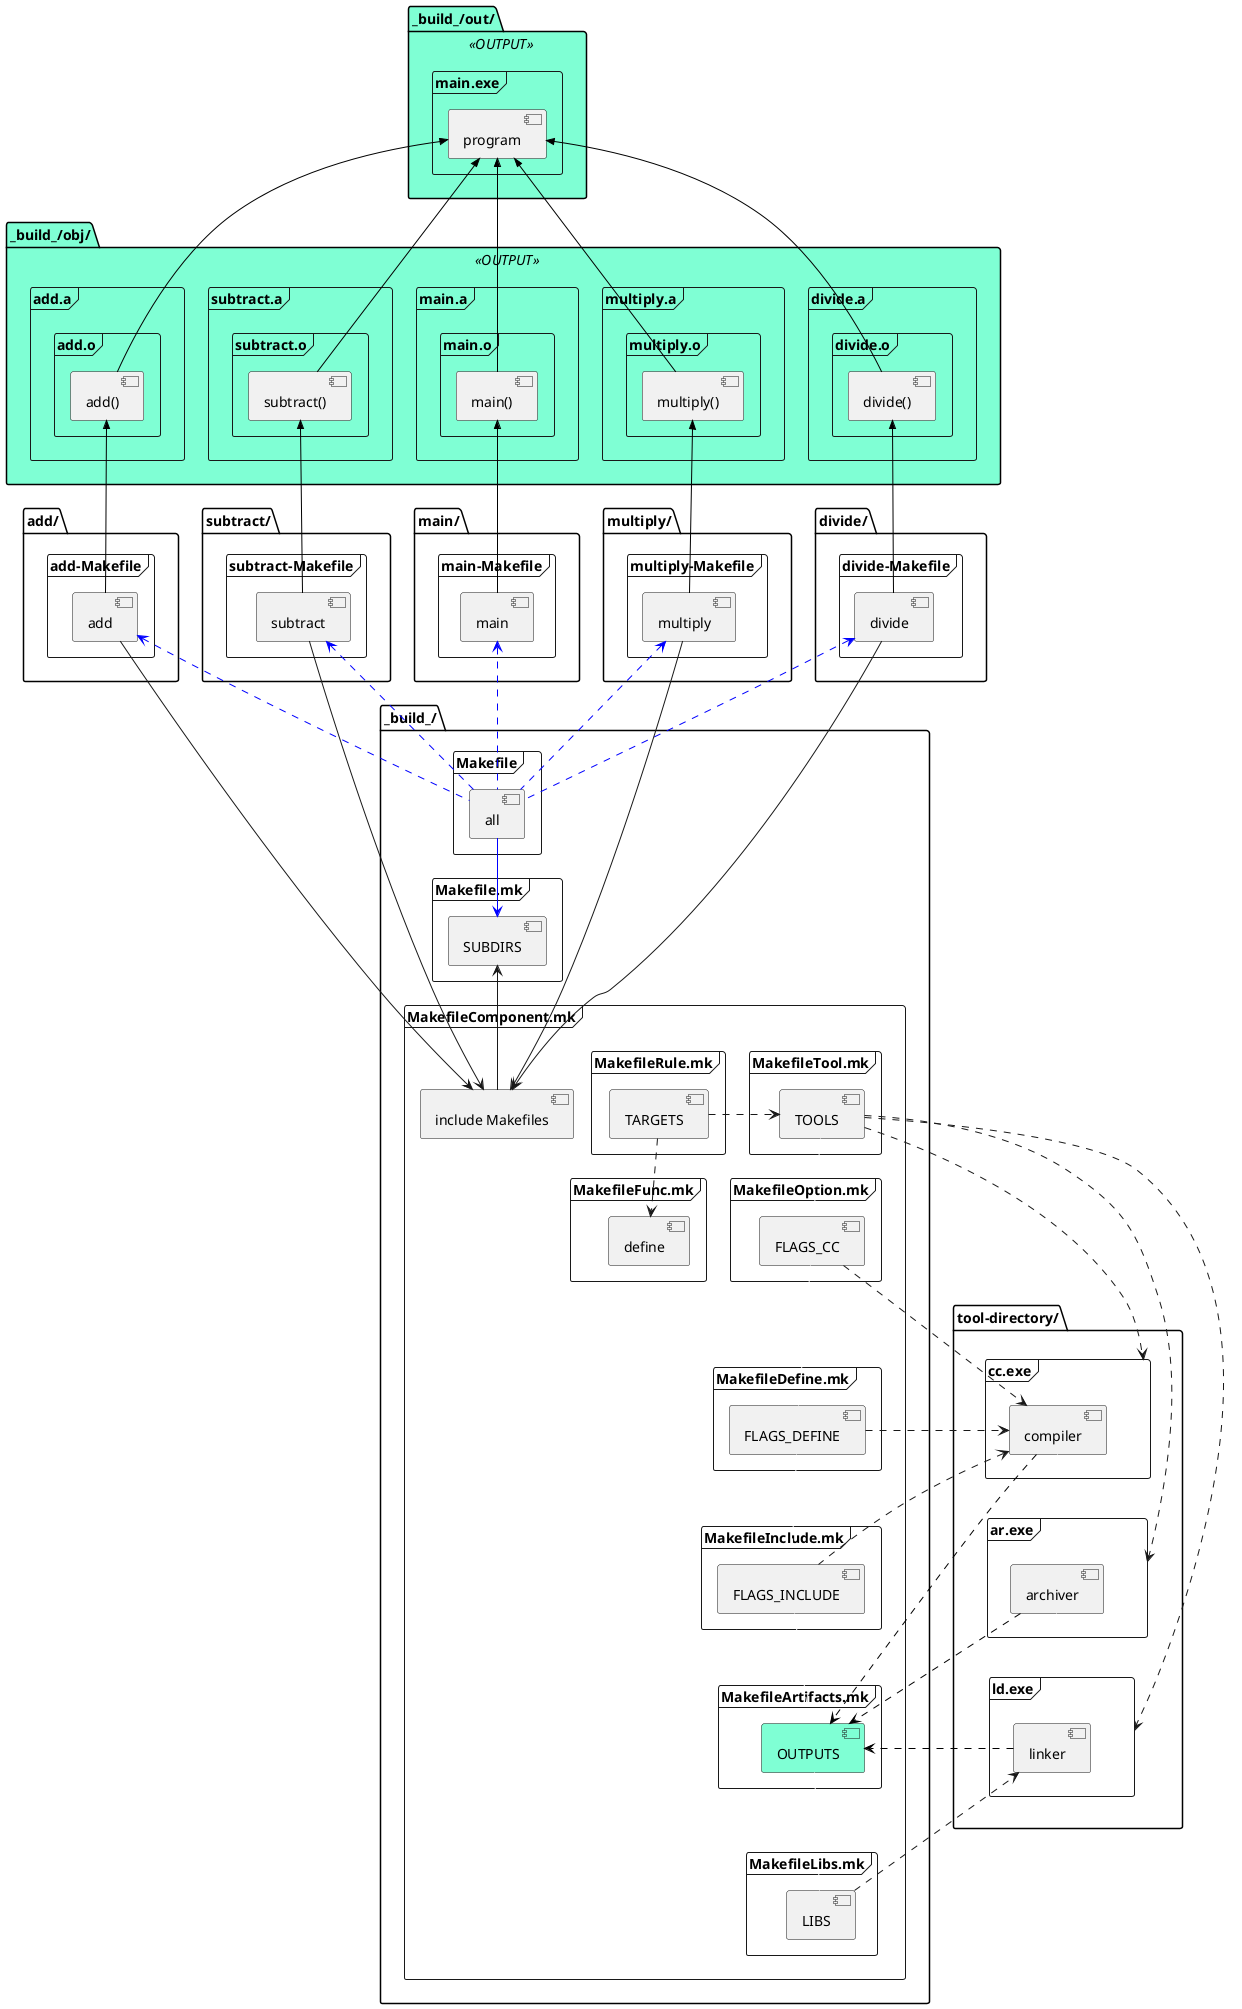 @startuml enviroment
skinparam folder {
	backgroundColor<<OUTPUT>> aquamarine
}
folder "_build_/" {
  frame "Makefile" {
    [all]
  }
  frame "Makefile.mk" {
    [all] --> [SUBDIRS] #blue
  }
}
folder "add/" {
  frame "add-Makefile" {
    [add] <.. [all] #blue
  }
}
folder "subtract/" {
  frame "subtract-Makefile" {
    [subtract] <.. [all] #blue
  }
}
folder "main/" {
  frame "main-Makefile" {
    [main] <.. [all] #blue
  }
}
folder "multiply/" {
  frame "multiply-Makefile" {
    [multiply] <.. [all] #blue
  }
}
folder "divide/" {
  frame "divide-Makefile" {
    [divide] <.. [all] #blue
  }
}
folder "_build_/" {
  frame "MakefileComponent.mk" {
    [include Makefiles]
    [SUBDIRS] <-- [include Makefiles]
    [add] --> [include Makefiles]
    [subtract] --> [include Makefiles]
    [multiply] --> [include Makefiles]
    [divide] --> [include Makefiles]
  }
}
folder "_build_/obj/" <<OUTPUT>> {
  frame "add.a" {
    frame "add.o" {
      [add()] <<-- [add] #black
    }
  }
  frame "subtract.a" {
    frame "subtract.o" {
      [subtract()] <<-- [subtract] #black
    }
  }
  frame "multiply.a" {
    frame "multiply.o" {
      [multiply()] <<-- [multiply] #black
    }
  }
  frame "divide.a" {
    frame "divide.o" {
      [divide()] <<-- [divide] #black
    }
  }
  frame "main.a" {
    frame "main.o" {
      [main()] <<-- [main] #black
    }
  }
}
folder "_build_/out/" <<OUTPUT>> {
  frame "main.exe" {
    [program] <<-- [main()] #black
    [program] <<-- [add()] #black
    [program] <<-- [subtract()] #black
    [program] <<-- [multiply()] #black
    [program] <<-- [divide()] #black
  }
}
folder "_build_/" {
  frame "MakefileComponent.mk" {
    frame "MakefileRule.mk" {
      [TARGETS]
    }
    frame "MakefileFunc.mk" {
      [define]
      [TARGETS] ..> [define]
    }
    frame "MakefileTool.mk" {
      [TOOLS]
      [TARGETS] .> [TOOLS]
    }
    frame "MakefileOption.mk" {
      [FLAGS_CC]
      [TOOLS] .. [FLAGS_CC] #white
    }
    frame "MakefileDefine.mk" {
      [FLAGS_DEFINE]
      [FLAGS_CC] .. [FLAGS_DEFINE] #white
    }
    frame "MakefileInclude.mk" {
      [FLAGS_INCLUDE]
      [FLAGS_DEFINE] .. [FLAGS_INCLUDE] #white
    }
  }
}
folder "tool-directory/" {
  frame "cc.exe" {
    [TOOLS] ..> cc.exe
    [FLAGS_CC] ..> [compiler]
    [FLAGS_DEFINE] .> [compiler]
    [compiler] <.. [FLAGS_INCLUDE]
  }
  frame "ar.exe" {
    [TOOLS] ..> ar.exe
    [compiler] .. [archiver] #white
  }
  frame "ld.exe" {
    [TOOLS] ..> ld.exe
    [archiver] .. [linker] #white
  }
}
folder "_build_/" {
  frame "MakefileComponent.mk" {
    frame "MakefileArtifacts.mk" {
      [OUTPUTS] #aquamarine
      [FLAGS_INCLUDE] .. [OUTPUTS] #white
      [compiler] ..> [OUTPUTS] #black
      [archiver] ..> [OUTPUTS] #black
      [linker] .> [OUTPUTS] #black
    }
    frame "MakefileLibs.mk" {
      [OUTPUTS] .. [LIBS] #white
      [LIBS] ..> [linker]
    }
  }
}
@enduml